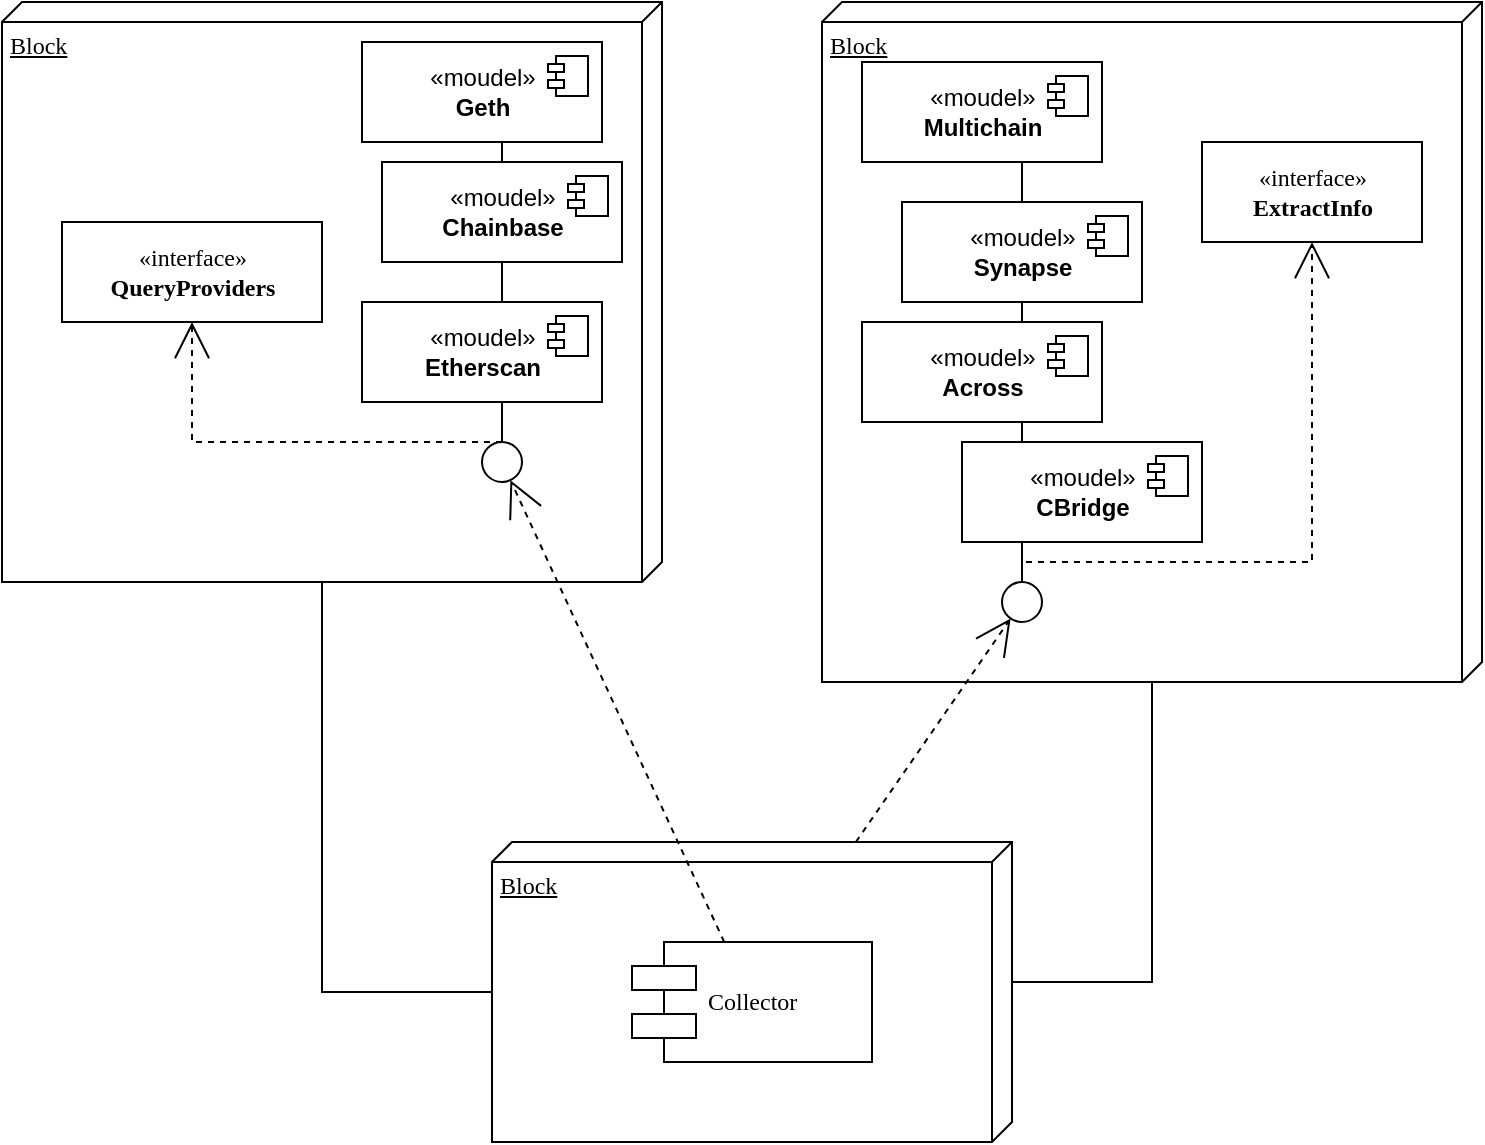 <mxfile version="20.8.20" type="github" pages="2">
  <diagram name="Page-1" id="5f0bae14-7c28-e335-631c-24af17079c00">
    <mxGraphModel dx="1224" dy="611" grid="1" gridSize="10" guides="1" tooltips="1" connect="1" arrows="1" fold="1" page="1" pageScale="1" pageWidth="1100" pageHeight="850" background="none" math="0" shadow="0">
      <root>
        <mxCell id="0" />
        <mxCell id="1" parent="0" />
        <mxCell id="39150e848f15840c-1" value="Block" style="verticalAlign=top;align=left;spacingTop=8;spacingLeft=2;spacingRight=12;shape=cube;size=10;direction=south;fontStyle=4;html=1;rounded=0;shadow=0;comic=0;labelBackgroundColor=none;strokeWidth=1;fontFamily=Verdana;fontSize=12" parent="1" vertex="1">
          <mxGeometry x="120" y="70" width="330" height="290" as="geometry" />
        </mxCell>
        <mxCell id="39150e848f15840c-2" value="Block" style="verticalAlign=top;align=left;spacingTop=8;spacingLeft=2;spacingRight=12;shape=cube;size=10;direction=south;fontStyle=4;html=1;rounded=0;shadow=0;comic=0;labelBackgroundColor=none;strokeWidth=1;fontFamily=Verdana;fontSize=12" parent="1" vertex="1">
          <mxGeometry x="530" y="70" width="330" height="340" as="geometry" />
        </mxCell>
        <mxCell id="39150e848f15840c-3" value="Block" style="verticalAlign=top;align=left;spacingTop=8;spacingLeft=2;spacingRight=12;shape=cube;size=10;direction=south;fontStyle=4;html=1;rounded=0;shadow=0;comic=0;labelBackgroundColor=none;strokeWidth=1;fontFamily=Verdana;fontSize=12" parent="1" vertex="1">
          <mxGeometry x="365" y="490" width="260" height="150" as="geometry" />
        </mxCell>
        <mxCell id="39150e848f15840c-4" value="«interface»&lt;br&gt;&lt;b&gt;QueryProviders&lt;/b&gt;" style="html=1;rounded=0;shadow=0;comic=0;labelBackgroundColor=none;strokeWidth=1;fontFamily=Verdana;fontSize=12;align=center;" parent="1" vertex="1">
          <mxGeometry x="150" y="180" width="130" height="50" as="geometry" />
        </mxCell>
        <mxCell id="39150e848f15840c-6" value="" style="ellipse;whiteSpace=wrap;html=1;rounded=0;shadow=0;comic=0;labelBackgroundColor=none;strokeWidth=1;fontFamily=Verdana;fontSize=12;align=center;" parent="1" vertex="1">
          <mxGeometry x="360" y="290" width="20" height="20" as="geometry" />
        </mxCell>
        <mxCell id="39150e848f15840c-8" value="«interface»&lt;br&gt;&lt;b&gt;ExtractInfo&lt;/b&gt;" style="html=1;rounded=0;shadow=0;comic=0;labelBackgroundColor=none;strokeWidth=1;fontFamily=Verdana;fontSize=12;align=center;" parent="1" vertex="1">
          <mxGeometry x="720" y="140" width="110" height="50" as="geometry" />
        </mxCell>
        <mxCell id="39150e848f15840c-9" value="" style="ellipse;whiteSpace=wrap;html=1;rounded=0;shadow=0;comic=0;labelBackgroundColor=none;strokeWidth=1;fontFamily=Verdana;fontSize=12;align=center;" parent="1" vertex="1">
          <mxGeometry x="620" y="360" width="20" height="20" as="geometry" />
        </mxCell>
        <mxCell id="39150e848f15840c-10" value="Collector" style="shape=component;align=left;spacingLeft=36;rounded=0;shadow=0;comic=0;labelBackgroundColor=none;strokeWidth=1;fontFamily=Verdana;fontSize=12;html=1;" parent="1" vertex="1">
          <mxGeometry x="435" y="540" width="120" height="60" as="geometry" />
        </mxCell>
        <mxCell id="39150e848f15840c-11" style="edgeStyle=none;rounded=0;html=1;dashed=1;labelBackgroundColor=none;startArrow=none;startFill=0;startSize=8;endArrow=open;endFill=0;endSize=16;fontFamily=Verdana;fontSize=12;" parent="1" source="39150e848f15840c-10" target="39150e848f15840c-6" edge="1">
          <mxGeometry relative="1" as="geometry" />
        </mxCell>
        <mxCell id="39150e848f15840c-12" style="edgeStyle=none;rounded=0;html=1;dashed=1;labelBackgroundColor=none;startArrow=none;startFill=0;startSize=8;endArrow=open;endFill=0;endSize=16;fontFamily=Verdana;fontSize=12;" parent="1" source="39150e848f15840c-3" target="39150e848f15840c-9" edge="1">
          <mxGeometry relative="1" as="geometry" />
        </mxCell>
        <mxCell id="39150e848f15840c-13" style="edgeStyle=elbowEdgeStyle;rounded=0;html=1;labelBackgroundColor=none;startArrow=none;startFill=0;startSize=8;endArrow=none;endFill=0;endSize=16;fontFamily=Verdana;fontSize=12;" parent="1" source="39150e848f15840c-9" edge="1">
          <mxGeometry relative="1" as="geometry">
            <mxPoint x="630" y="140" as="targetPoint" />
          </mxGeometry>
        </mxCell>
        <mxCell id="39150e848f15840c-14" style="edgeStyle=elbowEdgeStyle;rounded=0;html=1;labelBackgroundColor=none;startArrow=none;startFill=0;startSize=8;endArrow=none;endFill=0;endSize=16;fontFamily=Verdana;fontSize=12;exitX=0.5;exitY=0;exitDx=0;exitDy=0;" parent="1" source="39150e848f15840c-6" edge="1">
          <mxGeometry relative="1" as="geometry">
            <mxPoint x="370" y="230" as="sourcePoint" />
            <mxPoint x="370" y="130" as="targetPoint" />
          </mxGeometry>
        </mxCell>
        <mxCell id="39150e848f15840c-15" style="edgeStyle=orthogonalEdgeStyle;rounded=0;html=1;labelBackgroundColor=none;startArrow=none;startFill=0;startSize=8;endArrow=open;endFill=0;endSize=16;fontFamily=Verdana;fontSize=12;dashed=1;entryX=0.5;entryY=1;entryDx=0;entryDy=0;" parent="1" target="39150e848f15840c-4" edge="1">
          <mxGeometry relative="1" as="geometry">
            <Array as="points">
              <mxPoint x="370" y="290" />
              <mxPoint x="215" y="290" />
            </Array>
            <mxPoint x="370" y="140" as="sourcePoint" />
          </mxGeometry>
        </mxCell>
        <mxCell id="39150e848f15840c-16" style="edgeStyle=orthogonalEdgeStyle;rounded=0;html=1;dashed=1;labelBackgroundColor=none;startArrow=none;startFill=0;startSize=8;endArrow=open;endFill=0;endSize=16;fontFamily=Verdana;fontSize=12;exitX=0.5;exitY=0;exitDx=0;exitDy=0;" parent="1" source="39150e848f15840c-9" target="39150e848f15840c-8" edge="1">
          <mxGeometry relative="1" as="geometry">
            <mxPoint x="660" y="122.5" as="sourcePoint" />
            <Array as="points">
              <mxPoint x="775" y="350" />
            </Array>
          </mxGeometry>
        </mxCell>
        <mxCell id="39150e848f15840c-17" style="edgeStyle=orthogonalEdgeStyle;rounded=0;html=1;labelBackgroundColor=none;startArrow=none;startFill=0;startSize=8;endArrow=none;endFill=0;endSize=16;fontFamily=Verdana;fontSize=12;exitX=0;exitY=0;exitDx=70;exitDy=0;exitPerimeter=0;" parent="1" source="39150e848f15840c-3" target="39150e848f15840c-2" edge="1">
          <mxGeometry relative="1" as="geometry">
            <Array as="points">
              <mxPoint x="695" y="560" />
            </Array>
          </mxGeometry>
        </mxCell>
        <mxCell id="39150e848f15840c-18" style="edgeStyle=orthogonalEdgeStyle;rounded=0;html=1;labelBackgroundColor=none;startArrow=none;startFill=0;startSize=8;endArrow=none;endFill=0;endSize=16;fontFamily=Verdana;fontSize=12;entryX=0;entryY=0;entryDx=290;entryDy=170;entryPerimeter=0;" parent="1" source="39150e848f15840c-3" target="39150e848f15840c-1" edge="1">
          <mxGeometry relative="1" as="geometry">
            <Array as="points">
              <mxPoint x="280" y="565" />
            </Array>
            <mxPoint x="280" y="440" as="targetPoint" />
          </mxGeometry>
        </mxCell>
        <mxCell id="Cem6irckB6PFwFaniQ2S-5" value="«moudel»&lt;br&gt;&lt;b&gt;Geth&lt;/b&gt;" style="html=1;dropTarget=0;" vertex="1" parent="1">
          <mxGeometry x="300" y="90" width="120" height="50" as="geometry" />
        </mxCell>
        <mxCell id="Cem6irckB6PFwFaniQ2S-6" value="" style="shape=module;jettyWidth=8;jettyHeight=4;" vertex="1" parent="Cem6irckB6PFwFaniQ2S-5">
          <mxGeometry x="1" width="20" height="20" relative="1" as="geometry">
            <mxPoint x="-27" y="7" as="offset" />
          </mxGeometry>
        </mxCell>
        <mxCell id="Cem6irckB6PFwFaniQ2S-7" value="«moudel»&lt;br&gt;&lt;b&gt;Chainbase&lt;/b&gt;" style="html=1;dropTarget=0;" vertex="1" parent="1">
          <mxGeometry x="310" y="150" width="120" height="50" as="geometry" />
        </mxCell>
        <mxCell id="Cem6irckB6PFwFaniQ2S-8" value="" style="shape=module;jettyWidth=8;jettyHeight=4;" vertex="1" parent="Cem6irckB6PFwFaniQ2S-7">
          <mxGeometry x="1" width="20" height="20" relative="1" as="geometry">
            <mxPoint x="-27" y="7" as="offset" />
          </mxGeometry>
        </mxCell>
        <mxCell id="Cem6irckB6PFwFaniQ2S-9" value="«moudel»&lt;br&gt;&lt;b&gt;Etherscan&lt;/b&gt;" style="html=1;dropTarget=0;" vertex="1" parent="1">
          <mxGeometry x="300" y="220" width="120" height="50" as="geometry" />
        </mxCell>
        <mxCell id="Cem6irckB6PFwFaniQ2S-10" value="" style="shape=module;jettyWidth=8;jettyHeight=4;" vertex="1" parent="Cem6irckB6PFwFaniQ2S-9">
          <mxGeometry x="1" width="20" height="20" relative="1" as="geometry">
            <mxPoint x="-27" y="7" as="offset" />
          </mxGeometry>
        </mxCell>
        <mxCell id="Cem6irckB6PFwFaniQ2S-11" value="«moudel»&lt;br&gt;&lt;b&gt;Multichain&lt;/b&gt;" style="html=1;dropTarget=0;" vertex="1" parent="1">
          <mxGeometry x="550" y="100" width="120" height="50" as="geometry" />
        </mxCell>
        <mxCell id="Cem6irckB6PFwFaniQ2S-12" value="" style="shape=module;jettyWidth=8;jettyHeight=4;" vertex="1" parent="Cem6irckB6PFwFaniQ2S-11">
          <mxGeometry x="1" width="20" height="20" relative="1" as="geometry">
            <mxPoint x="-27" y="7" as="offset" />
          </mxGeometry>
        </mxCell>
        <mxCell id="Cem6irckB6PFwFaniQ2S-13" value="«moudel»&lt;br&gt;&lt;b&gt;Synapse&lt;/b&gt;" style="html=1;dropTarget=0;" vertex="1" parent="1">
          <mxGeometry x="570" y="170" width="120" height="50" as="geometry" />
        </mxCell>
        <mxCell id="Cem6irckB6PFwFaniQ2S-14" value="" style="shape=module;jettyWidth=8;jettyHeight=4;" vertex="1" parent="Cem6irckB6PFwFaniQ2S-13">
          <mxGeometry x="1" width="20" height="20" relative="1" as="geometry">
            <mxPoint x="-27" y="7" as="offset" />
          </mxGeometry>
        </mxCell>
        <mxCell id="Cem6irckB6PFwFaniQ2S-15" value="«moudel»&lt;br&gt;&lt;b&gt;Across&lt;/b&gt;" style="html=1;dropTarget=0;" vertex="1" parent="1">
          <mxGeometry x="550" y="230" width="120" height="50" as="geometry" />
        </mxCell>
        <mxCell id="Cem6irckB6PFwFaniQ2S-16" value="" style="shape=module;jettyWidth=8;jettyHeight=4;" vertex="1" parent="Cem6irckB6PFwFaniQ2S-15">
          <mxGeometry x="1" width="20" height="20" relative="1" as="geometry">
            <mxPoint x="-27" y="7" as="offset" />
          </mxGeometry>
        </mxCell>
        <mxCell id="Cem6irckB6PFwFaniQ2S-17" value="«moudel»&lt;br&gt;&lt;b&gt;CBridge&lt;/b&gt;" style="html=1;dropTarget=0;" vertex="1" parent="1">
          <mxGeometry x="600" y="290" width="120" height="50" as="geometry" />
        </mxCell>
        <mxCell id="Cem6irckB6PFwFaniQ2S-18" value="" style="shape=module;jettyWidth=8;jettyHeight=4;" vertex="1" parent="Cem6irckB6PFwFaniQ2S-17">
          <mxGeometry x="1" width="20" height="20" relative="1" as="geometry">
            <mxPoint x="-27" y="7" as="offset" />
          </mxGeometry>
        </mxCell>
      </root>
    </mxGraphModel>
  </diagram>
  <diagram id="rcdv-w22N2hyxvGLZBl2" name="第 2 页">
    <mxGraphModel dx="844" dy="421" grid="1" gridSize="10" guides="1" tooltips="1" connect="1" arrows="1" fold="1" page="1" pageScale="1" pageWidth="827" pageHeight="1169" math="0" shadow="0">
      <root>
        <mxCell id="0" />
        <mxCell id="1" parent="0" />
        <mxCell id="EMe0omC9YQJNo4YJj9LU-9" value="去中心化金融&lt;br&gt;跨链监控系统" style="whiteSpace=wrap;html=1;" vertex="1" parent="1">
          <mxGeometry x="351" y="110" width="100" height="40" as="geometry" />
        </mxCell>
        <mxCell id="EMe0omC9YQJNo4YJj9LU-10" value="数据收集" style="whiteSpace=wrap;html=1;" vertex="1" parent="1">
          <mxGeometry x="87" y="200" width="100" height="40" as="geometry" />
        </mxCell>
        <mxCell id="EMe0omC9YQJNo4YJj9LU-11" value="" style="edgeStyle=elbowEdgeStyle;elbow=vertical;html=1;rounded=1;curved=0;sourcePerimeterSpacing=0;targetPerimeterSpacing=0;startSize=6;endSize=6;" edge="1" parent="1" source="EMe0omC9YQJNo4YJj9LU-9" target="EMe0omC9YQJNo4YJj9LU-10">
          <mxGeometry relative="1" as="geometry" />
        </mxCell>
        <mxCell id="EMe0omC9YQJNo4YJj9LU-12" value="异常检测" style="whiteSpace=wrap;html=1;" vertex="1" parent="1">
          <mxGeometry x="464" y="200" width="100" height="40" as="geometry" />
        </mxCell>
        <mxCell id="EMe0omC9YQJNo4YJj9LU-13" value="" style="edgeStyle=elbowEdgeStyle;elbow=vertical;html=1;rounded=1;curved=0;sourcePerimeterSpacing=0;targetPerimeterSpacing=0;startSize=6;endSize=6;" edge="1" parent="1" source="EMe0omC9YQJNo4YJj9LU-9" target="EMe0omC9YQJNo4YJj9LU-12">
          <mxGeometry relative="1" as="geometry" />
        </mxCell>
        <mxCell id="EMe0omC9YQJNo4YJj9LU-15" value="交易匹配" style="whiteSpace=wrap;html=1;" vertex="1" parent="1">
          <mxGeometry x="259" y="200" width="100" height="40" as="geometry" />
        </mxCell>
        <mxCell id="EMe0omC9YQJNo4YJj9LU-17" value="" style="edgeStyle=elbowEdgeStyle;elbow=vertical;html=1;rounded=1;curved=0;sourcePerimeterSpacing=0;targetPerimeterSpacing=0;startSize=6;endSize=6;exitX=0.5;exitY=1;exitDx=0;exitDy=0;entryX=0.5;entryY=0;entryDx=0;entryDy=0;" edge="1" parent="1" source="EMe0omC9YQJNo4YJj9LU-9" target="EMe0omC9YQJNo4YJj9LU-18">
          <mxGeometry relative="1" as="geometry">
            <mxPoint x="330" y="160" as="sourcePoint" />
            <mxPoint x="561" y="200" as="targetPoint" />
          </mxGeometry>
        </mxCell>
        <mxCell id="EMe0omC9YQJNo4YJj9LU-18" value="异常警报" style="whiteSpace=wrap;html=1;" vertex="1" parent="1">
          <mxGeometry x="640" y="200" width="100" height="40" as="geometry" />
        </mxCell>
        <mxCell id="EMe0omC9YQJNo4YJj9LU-19" value="" style="edgeStyle=elbowEdgeStyle;elbow=vertical;html=1;rounded=1;curved=0;sourcePerimeterSpacing=0;targetPerimeterSpacing=0;startSize=6;endSize=6;exitX=0.5;exitY=1;exitDx=0;exitDy=0;entryX=0.5;entryY=0;entryDx=0;entryDy=0;" edge="1" parent="1" source="EMe0omC9YQJNo4YJj9LU-9" target="EMe0omC9YQJNo4YJj9LU-15">
          <mxGeometry relative="1" as="geometry">
            <mxPoint x="411" y="160" as="sourcePoint" />
            <mxPoint x="200" y="210" as="targetPoint" />
          </mxGeometry>
        </mxCell>
        <mxCell id="EMe0omC9YQJNo4YJj9LU-22" value="从数据源获取原生数据" style="whiteSpace=wrap;html=1;align=center;verticalAlign=middle;treeFolding=1;treeMoving=1;newEdgeStyle={&quot;edgeStyle&quot;:&quot;elbowEdgeStyle&quot;,&quot;startArrow&quot;:&quot;none&quot;,&quot;endArrow&quot;:&quot;none&quot;};" vertex="1" parent="1">
          <mxGeometry x="60" y="280" width="30" height="150" as="geometry" />
        </mxCell>
        <mxCell id="EMe0omC9YQJNo4YJj9LU-23" value="" style="edgeStyle=elbowEdgeStyle;elbow=vertical;sourcePerimeterSpacing=0;targetPerimeterSpacing=0;startArrow=none;endArrow=none;rounded=0;curved=0;exitX=0.5;exitY=1;exitDx=0;exitDy=0;" edge="1" target="EMe0omC9YQJNo4YJj9LU-22" parent="1" source="EMe0omC9YQJNo4YJj9LU-10">
          <mxGeometry relative="1" as="geometry">
            <mxPoint x="190" y="240" as="sourcePoint" />
          </mxGeometry>
        </mxCell>
        <mxCell id="EMe0omC9YQJNo4YJj9LU-24" value="" style="edgeStyle=elbowEdgeStyle;elbow=vertical;sourcePerimeterSpacing=0;targetPerimeterSpacing=0;startArrow=none;endArrow=none;rounded=0;curved=0;entryX=0.5;entryY=0;entryDx=0;entryDy=0;exitX=0.5;exitY=1;exitDx=0;exitDy=0;" edge="1" parent="1" source="EMe0omC9YQJNo4YJj9LU-10" target="EMe0omC9YQJNo4YJj9LU-25">
          <mxGeometry relative="1" as="geometry">
            <mxPoint x="190" y="240" as="sourcePoint" />
            <mxPoint x="120" y="280" as="targetPoint" />
          </mxGeometry>
        </mxCell>
        <mxCell id="EMe0omC9YQJNo4YJj9LU-25" value="标准化处理数据" style="whiteSpace=wrap;html=1;align=center;verticalAlign=middle;treeFolding=1;treeMoving=1;newEdgeStyle={&quot;edgeStyle&quot;:&quot;elbowEdgeStyle&quot;,&quot;startArrow&quot;:&quot;none&quot;,&quot;endArrow&quot;:&quot;none&quot;};" vertex="1" parent="1">
          <mxGeometry x="100" y="280" width="30" height="150" as="geometry" />
        </mxCell>
        <mxCell id="EMe0omC9YQJNo4YJj9LU-27" value="" style="edgeStyle=elbowEdgeStyle;elbow=vertical;sourcePerimeterSpacing=0;targetPerimeterSpacing=0;startArrow=none;endArrow=none;rounded=0;curved=0;entryX=0.5;entryY=0;entryDx=0;entryDy=0;exitX=0.5;exitY=1;exitDx=0;exitDy=0;" edge="1" parent="1" source="EMe0omC9YQJNo4YJj9LU-10" target="EMe0omC9YQJNo4YJj9LU-28">
          <mxGeometry relative="1" as="geometry">
            <mxPoint x="173" y="250" as="sourcePoint" />
            <mxPoint x="125" y="290" as="targetPoint" />
          </mxGeometry>
        </mxCell>
        <mxCell id="EMe0omC9YQJNo4YJj9LU-28" value="识别跨链信息" style="whiteSpace=wrap;html=1;align=center;verticalAlign=middle;treeFolding=1;treeMoving=1;newEdgeStyle={&quot;edgeStyle&quot;:&quot;elbowEdgeStyle&quot;,&quot;startArrow&quot;:&quot;none&quot;,&quot;endArrow&quot;:&quot;none&quot;};" vertex="1" parent="1">
          <mxGeometry x="140" y="280" width="30" height="150" as="geometry" />
        </mxCell>
        <mxCell id="EMe0omC9YQJNo4YJj9LU-29" value="数据库存储与管理" style="whiteSpace=wrap;html=1;align=center;verticalAlign=middle;treeFolding=1;treeMoving=1;newEdgeStyle={&quot;edgeStyle&quot;:&quot;elbowEdgeStyle&quot;,&quot;startArrow&quot;:&quot;none&quot;,&quot;endArrow&quot;:&quot;none&quot;};" vertex="1" parent="1">
          <mxGeometry x="183" y="280" width="30" height="150" as="geometry" />
        </mxCell>
        <mxCell id="EMe0omC9YQJNo4YJj9LU-30" value="" style="edgeStyle=elbowEdgeStyle;elbow=vertical;sourcePerimeterSpacing=0;targetPerimeterSpacing=0;startArrow=none;endArrow=none;rounded=0;curved=0;entryX=0.5;entryY=0;entryDx=0;entryDy=0;exitX=0.5;exitY=1;exitDx=0;exitDy=0;" edge="1" parent="1" source="EMe0omC9YQJNo4YJj9LU-10" target="EMe0omC9YQJNo4YJj9LU-29">
          <mxGeometry relative="1" as="geometry">
            <mxPoint x="173" y="250" as="sourcePoint" />
            <mxPoint x="165" y="290" as="targetPoint" />
          </mxGeometry>
        </mxCell>
        <mxCell id="EMe0omC9YQJNo4YJj9LU-31" value="匹配信息识别" style="whiteSpace=wrap;html=1;align=center;verticalAlign=middle;treeFolding=1;treeMoving=1;newEdgeStyle={&quot;edgeStyle&quot;:&quot;elbowEdgeStyle&quot;,&quot;startArrow&quot;:&quot;none&quot;,&quot;endArrow&quot;:&quot;none&quot;};" vertex="1" parent="1">
          <mxGeometry x="232.5" y="280" width="30" height="150" as="geometry" />
        </mxCell>
        <mxCell id="EMe0omC9YQJNo4YJj9LU-32" value="匹配规则制定" style="whiteSpace=wrap;html=1;align=center;verticalAlign=middle;treeFolding=1;treeMoving=1;newEdgeStyle={&quot;edgeStyle&quot;:&quot;elbowEdgeStyle&quot;,&quot;startArrow&quot;:&quot;none&quot;,&quot;endArrow&quot;:&quot;none&quot;};" vertex="1" parent="1">
          <mxGeometry x="272.5" y="280" width="30" height="150" as="geometry" />
        </mxCell>
        <mxCell id="EMe0omC9YQJNo4YJj9LU-33" value="缺失数据补充" style="whiteSpace=wrap;html=1;align=center;verticalAlign=middle;treeFolding=1;treeMoving=1;newEdgeStyle={&quot;edgeStyle&quot;:&quot;elbowEdgeStyle&quot;,&quot;startArrow&quot;:&quot;none&quot;,&quot;endArrow&quot;:&quot;none&quot;};" vertex="1" parent="1">
          <mxGeometry x="312.5" y="280" width="30" height="150" as="geometry" />
        </mxCell>
        <mxCell id="EMe0omC9YQJNo4YJj9LU-34" value="正常匹配判断" style="whiteSpace=wrap;html=1;align=center;verticalAlign=middle;treeFolding=1;treeMoving=1;newEdgeStyle={&quot;edgeStyle&quot;:&quot;elbowEdgeStyle&quot;,&quot;startArrow&quot;:&quot;none&quot;,&quot;endArrow&quot;:&quot;none&quot;};" vertex="1" parent="1">
          <mxGeometry x="355.5" y="280" width="30" height="150" as="geometry" />
        </mxCell>
        <mxCell id="EMe0omC9YQJNo4YJj9LU-35" value="" style="edgeStyle=elbowEdgeStyle;elbow=vertical;sourcePerimeterSpacing=0;targetPerimeterSpacing=0;startArrow=none;endArrow=none;rounded=0;curved=0;exitX=0.5;exitY=1;exitDx=0;exitDy=0;entryX=0.5;entryY=0;entryDx=0;entryDy=0;" edge="1" parent="1" source="EMe0omC9YQJNo4YJj9LU-15" target="EMe0omC9YQJNo4YJj9LU-31">
          <mxGeometry relative="1" as="geometry">
            <mxPoint x="298" y="240" as="sourcePoint" />
            <mxPoint x="247.5" y="280" as="targetPoint" />
          </mxGeometry>
        </mxCell>
        <mxCell id="EMe0omC9YQJNo4YJj9LU-36" value="" style="edgeStyle=elbowEdgeStyle;elbow=vertical;sourcePerimeterSpacing=0;targetPerimeterSpacing=0;startArrow=none;endArrow=none;rounded=0;curved=0;entryX=0.5;entryY=0;entryDx=0;entryDy=0;exitX=0.5;exitY=1;exitDx=0;exitDy=0;" edge="1" parent="1" source="EMe0omC9YQJNo4YJj9LU-15" target="EMe0omC9YQJNo4YJj9LU-32">
          <mxGeometry relative="1" as="geometry">
            <mxPoint x="298" y="240" as="sourcePoint" />
            <mxPoint x="287.5" y="280" as="targetPoint" />
          </mxGeometry>
        </mxCell>
        <mxCell id="EMe0omC9YQJNo4YJj9LU-37" value="" style="edgeStyle=elbowEdgeStyle;elbow=vertical;sourcePerimeterSpacing=0;targetPerimeterSpacing=0;startArrow=none;endArrow=none;rounded=0;curved=0;entryX=0.5;entryY=0;entryDx=0;entryDy=0;exitX=0.5;exitY=1;exitDx=0;exitDy=0;" edge="1" parent="1" source="EMe0omC9YQJNo4YJj9LU-15">
          <mxGeometry relative="1" as="geometry">
            <mxPoint x="298" y="240" as="sourcePoint" />
            <mxPoint x="327.5" y="280" as="targetPoint" />
          </mxGeometry>
        </mxCell>
        <mxCell id="EMe0omC9YQJNo4YJj9LU-38" value="" style="edgeStyle=elbowEdgeStyle;elbow=vertical;sourcePerimeterSpacing=0;targetPerimeterSpacing=0;startArrow=none;endArrow=none;rounded=0;curved=0;entryX=0.5;entryY=0;entryDx=0;entryDy=0;exitX=0.5;exitY=1;exitDx=0;exitDy=0;" edge="1" parent="1" source="EMe0omC9YQJNo4YJj9LU-15" target="EMe0omC9YQJNo4YJj9LU-34">
          <mxGeometry relative="1" as="geometry">
            <mxPoint x="298" y="240" as="sourcePoint" />
            <mxPoint x="370.5" y="280" as="targetPoint" />
          </mxGeometry>
        </mxCell>
        <mxCell id="EMe0omC9YQJNo4YJj9LU-41" value="" style="edgeStyle=elbowEdgeStyle;elbow=vertical;sourcePerimeterSpacing=0;targetPerimeterSpacing=0;startArrow=none;endArrow=none;rounded=0;curved=0;exitX=0.5;exitY=1;exitDx=0;exitDy=0;entryX=0.5;entryY=0;entryDx=0;entryDy=0;" edge="1" parent="1" source="EMe0omC9YQJNo4YJj9LU-12" target="EMe0omC9YQJNo4YJj9LU-44">
          <mxGeometry relative="1" as="geometry">
            <mxPoint x="461.5" y="240" as="sourcePoint" />
            <mxPoint x="420" y="280" as="targetPoint" />
          </mxGeometry>
        </mxCell>
        <mxCell id="EMe0omC9YQJNo4YJj9LU-42" value="" style="edgeStyle=elbowEdgeStyle;elbow=vertical;sourcePerimeterSpacing=0;targetPerimeterSpacing=0;startArrow=none;endArrow=none;rounded=0;curved=0;exitX=0.5;exitY=1;exitDx=0;exitDy=0;entryX=0.5;entryY=0;entryDx=0;entryDy=0;" edge="1" parent="1" source="EMe0omC9YQJNo4YJj9LU-12" target="EMe0omC9YQJNo4YJj9LU-45">
          <mxGeometry relative="1" as="geometry">
            <mxPoint x="461.5" y="240" as="sourcePoint" />
            <mxPoint x="500" y="280" as="targetPoint" />
          </mxGeometry>
        </mxCell>
        <mxCell id="EMe0omC9YQJNo4YJj9LU-44" value="源链检测" style="whiteSpace=wrap;html=1;align=center;verticalAlign=middle;treeFolding=1;treeMoving=1;newEdgeStyle={&quot;edgeStyle&quot;:&quot;elbowEdgeStyle&quot;,&quot;startArrow&quot;:&quot;none&quot;,&quot;endArrow&quot;:&quot;none&quot;};" vertex="1" parent="1">
          <mxGeometry x="414" y="280" width="60" height="40" as="geometry" />
        </mxCell>
        <mxCell id="EMe0omC9YQJNo4YJj9LU-45" value="目标链&lt;br&gt;检测" style="whiteSpace=wrap;html=1;align=center;verticalAlign=middle;treeFolding=1;treeMoving=1;newEdgeStyle={&quot;edgeStyle&quot;:&quot;elbowEdgeStyle&quot;,&quot;startArrow&quot;:&quot;none&quot;,&quot;endArrow&quot;:&quot;none&quot;};" vertex="1" parent="1">
          <mxGeometry x="544.5" y="280" width="59" height="40" as="geometry" />
        </mxCell>
        <mxCell id="EMe0omC9YQJNo4YJj9LU-46" value="" style="edgeStyle=elbowEdgeStyle;elbow=vertical;sourcePerimeterSpacing=0;targetPerimeterSpacing=0;startArrow=none;endArrow=none;rounded=0;curved=0;exitX=0.5;exitY=1;exitDx=0;exitDy=0;entryX=0.5;entryY=0;entryDx=0;entryDy=0;" edge="1" parent="1" source="EMe0omC9YQJNo4YJj9LU-44" target="EMe0omC9YQJNo4YJj9LU-47">
          <mxGeometry relative="1" as="geometry">
            <mxPoint x="442" y="320" as="sourcePoint" />
            <mxPoint x="400" y="360" as="targetPoint" />
          </mxGeometry>
        </mxCell>
        <mxCell id="EMe0omC9YQJNo4YJj9LU-47" value="资产类型检查" style="whiteSpace=wrap;html=1;align=center;verticalAlign=middle;treeFolding=1;treeMoving=1;newEdgeStyle={&quot;edgeStyle&quot;:&quot;elbowEdgeStyle&quot;,&quot;startArrow&quot;:&quot;none&quot;,&quot;endArrow&quot;:&quot;none&quot;};" vertex="1" parent="1">
          <mxGeometry x="390" y="340" width="30" height="90" as="geometry" />
        </mxCell>
        <mxCell id="EMe0omC9YQJNo4YJj9LU-48" value="用户存储检查" style="whiteSpace=wrap;html=1;align=center;verticalAlign=middle;treeFolding=1;treeMoving=1;newEdgeStyle={&quot;edgeStyle&quot;:&quot;elbowEdgeStyle&quot;,&quot;startArrow&quot;:&quot;none&quot;,&quot;endArrow&quot;:&quot;none&quot;};" vertex="1" parent="1">
          <mxGeometry x="429" y="340" width="30" height="90" as="geometry" />
        </mxCell>
        <mxCell id="EMe0omC9YQJNo4YJj9LU-49" value="" style="edgeStyle=elbowEdgeStyle;elbow=vertical;sourcePerimeterSpacing=0;targetPerimeterSpacing=0;startArrow=none;endArrow=none;rounded=0;curved=0;exitX=0.5;exitY=1;exitDx=0;exitDy=0;entryX=0.5;entryY=0;entryDx=0;entryDy=0;" edge="1" parent="1" source="EMe0omC9YQJNo4YJj9LU-44" target="EMe0omC9YQJNo4YJj9LU-48">
          <mxGeometry relative="1" as="geometry">
            <mxPoint x="454" y="330" as="sourcePoint" />
            <mxPoint x="415" y="350" as="targetPoint" />
          </mxGeometry>
        </mxCell>
        <mxCell id="EMe0omC9YQJNo4YJj9LU-50" value="项目方收款检查" style="whiteSpace=wrap;html=1;align=center;verticalAlign=middle;treeFolding=1;treeMoving=1;newEdgeStyle={&quot;edgeStyle&quot;:&quot;elbowEdgeStyle&quot;,&quot;startArrow&quot;:&quot;none&quot;,&quot;endArrow&quot;:&quot;none&quot;};" vertex="1" parent="1">
          <mxGeometry x="470" y="340" width="30" height="90" as="geometry" />
        </mxCell>
        <mxCell id="EMe0omC9YQJNo4YJj9LU-51" value="" style="edgeStyle=elbowEdgeStyle;elbow=vertical;sourcePerimeterSpacing=0;targetPerimeterSpacing=0;startArrow=none;endArrow=none;rounded=0;curved=0;exitX=0.5;exitY=1;exitDx=0;exitDy=0;entryX=0.5;entryY=0;entryDx=0;entryDy=0;" edge="1" parent="1" source="EMe0omC9YQJNo4YJj9LU-44" target="EMe0omC9YQJNo4YJj9LU-50">
          <mxGeometry relative="1" as="geometry">
            <mxPoint x="454" y="330" as="sourcePoint" />
            <mxPoint x="454" y="350" as="targetPoint" />
          </mxGeometry>
        </mxCell>
        <mxCell id="EMe0omC9YQJNo4YJj9LU-52" value="用户收款检查" style="whiteSpace=wrap;html=1;align=center;verticalAlign=middle;treeFolding=1;treeMoving=1;newEdgeStyle={&quot;edgeStyle&quot;:&quot;elbowEdgeStyle&quot;,&quot;startArrow&quot;:&quot;none&quot;,&quot;endArrow&quot;:&quot;none&quot;};" vertex="1" parent="1">
          <mxGeometry x="520" y="340" width="30" height="90" as="geometry" />
        </mxCell>
        <mxCell id="EMe0omC9YQJNo4YJj9LU-53" value="项目方转账检查" style="whiteSpace=wrap;html=1;align=center;verticalAlign=middle;treeFolding=1;treeMoving=1;newEdgeStyle={&quot;edgeStyle&quot;:&quot;elbowEdgeStyle&quot;,&quot;startArrow&quot;:&quot;none&quot;,&quot;endArrow&quot;:&quot;none&quot;};" vertex="1" parent="1">
          <mxGeometry x="559" y="340" width="30" height="90" as="geometry" />
        </mxCell>
        <mxCell id="EMe0omC9YQJNo4YJj9LU-54" value="匹配资金价值检查" style="whiteSpace=wrap;html=1;align=center;verticalAlign=middle;treeFolding=1;treeMoving=1;newEdgeStyle={&quot;edgeStyle&quot;:&quot;elbowEdgeStyle&quot;,&quot;startArrow&quot;:&quot;none&quot;,&quot;endArrow&quot;:&quot;none&quot;};" vertex="1" parent="1">
          <mxGeometry x="600" y="340" width="30" height="90" as="geometry" />
        </mxCell>
        <mxCell id="EMe0omC9YQJNo4YJj9LU-55" value="" style="edgeStyle=elbowEdgeStyle;elbow=vertical;sourcePerimeterSpacing=0;targetPerimeterSpacing=0;startArrow=none;endArrow=none;rounded=0;curved=0;exitX=0.5;exitY=1;exitDx=0;exitDy=0;entryX=0.5;entryY=0;entryDx=0;entryDy=0;" edge="1" parent="1" source="EMe0omC9YQJNo4YJj9LU-45" target="EMe0omC9YQJNo4YJj9LU-52">
          <mxGeometry relative="1" as="geometry">
            <mxPoint x="573" y="320" as="sourcePoint" />
            <mxPoint x="534" y="340" as="targetPoint" />
          </mxGeometry>
        </mxCell>
        <mxCell id="EMe0omC9YQJNo4YJj9LU-56" value="" style="edgeStyle=elbowEdgeStyle;elbow=vertical;sourcePerimeterSpacing=0;targetPerimeterSpacing=0;startArrow=none;endArrow=none;rounded=0;curved=0;exitX=0.5;exitY=1;exitDx=0;exitDy=0;entryX=0.5;entryY=0;entryDx=0;entryDy=0;" edge="1" parent="1" source="EMe0omC9YQJNo4YJj9LU-45" target="EMe0omC9YQJNo4YJj9LU-53">
          <mxGeometry relative="1" as="geometry">
            <mxPoint x="573" y="320" as="sourcePoint" />
            <mxPoint x="573" y="340" as="targetPoint" />
          </mxGeometry>
        </mxCell>
        <mxCell id="EMe0omC9YQJNo4YJj9LU-57" value="" style="edgeStyle=elbowEdgeStyle;elbow=vertical;sourcePerimeterSpacing=0;targetPerimeterSpacing=0;startArrow=none;endArrow=none;rounded=0;curved=0;exitX=0.5;exitY=1;exitDx=0;exitDy=0;entryX=0.5;entryY=0;entryDx=0;entryDy=0;" edge="1" parent="1" source="EMe0omC9YQJNo4YJj9LU-45" target="EMe0omC9YQJNo4YJj9LU-54">
          <mxGeometry relative="1" as="geometry">
            <mxPoint x="573" y="320" as="sourcePoint" />
            <mxPoint x="614" y="340" as="targetPoint" />
          </mxGeometry>
        </mxCell>
      </root>
    </mxGraphModel>
  </diagram>
</mxfile>
